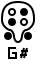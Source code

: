 <?xml version="1.0" encoding="UTF-8"?>
<dia:diagram xmlns:dia="http://www.lysator.liu.se/~alla/dia/">
  <dia:layer name="Segundo Plano" visible="true" connectable="true" active="true">
    <dia:object type="Standard - Beziergon" version="0" id="O0">
      <dia:attribute name="obj_pos">
        <dia:point val="0,-1"/>
      </dia:attribute>
      <dia:attribute name="obj_bb">
        <dia:rectangle val="-0.85,-1.05;0.85,1.05"/>
      </dia:attribute>
      <dia:attribute name="bez_points">
        <dia:point val="0,-1"/>
        <dia:point val="0.8,-1"/>
        <dia:point val="0.8,-0.4"/>
        <dia:point val="0.8,-0.1"/>
        <dia:point val="0.8,0.2"/>
        <dia:point val="0.5,0.4"/>
        <dia:point val="0.4,0.4"/>
        <dia:point val="0.3,0.4"/>
        <dia:point val="0.2,0.6"/>
        <dia:point val="0.2,0.7"/>
        <dia:point val="0.2,0.8"/>
        <dia:point val="0.15,1"/>
        <dia:point val="0,1"/>
        <dia:point val="-0.15,1"/>
        <dia:point val="-0.2,0.8"/>
        <dia:point val="-0.2,0.7"/>
        <dia:point val="-0.2,0.6"/>
        <dia:point val="-0.3,0.4"/>
        <dia:point val="-0.4,0.4"/>
        <dia:point val="-0.5,0.4"/>
        <dia:point val="-0.8,0.2"/>
        <dia:point val="-0.8,-0.1"/>
        <dia:point val="-0.8,-0.4"/>
        <dia:point val="-0.8,-1"/>
      </dia:attribute>
      <dia:attribute name="corner_types">
        <dia:enum val="26590272"/>
        <dia:enum val="0"/>
        <dia:enum val="0"/>
        <dia:enum val="0"/>
        <dia:enum val="0"/>
        <dia:enum val="0"/>
        <dia:enum val="0"/>
        <dia:enum val="0"/>
        <dia:enum val="0"/>
      </dia:attribute>
      <dia:attribute name="show_background">
        <dia:boolean val="true"/>
      </dia:attribute>
    </dia:object>
    <dia:object type="Standard - Ellipse" version="0" id="O1">
      <dia:attribute name="obj_pos">
        <dia:point val="0.15,-0.15"/>
      </dia:attribute>
      <dia:attribute name="obj_bb">
        <dia:rectangle val="0.1,-0.2;0.5,0.2"/>
      </dia:attribute>
      <dia:attribute name="elem_corner">
        <dia:point val="0.15,-0.15"/>
      </dia:attribute>
      <dia:attribute name="elem_width">
        <dia:real val="0.3"/>
      </dia:attribute>
      <dia:attribute name="elem_height">
        <dia:real val="0.3"/>
      </dia:attribute>
      <dia:attribute name="border_width">
        <dia:real val="0.1"/>
      </dia:attribute>
    </dia:object>
    <dia:object type="Standard - Ellipse" version="0" id="O2">
      <dia:attribute name="obj_pos">
        <dia:point val="-0.45,-0.15"/>
      </dia:attribute>
      <dia:attribute name="obj_bb">
        <dia:rectangle val="-0.5,-0.2;-0.1,0.2"/>
      </dia:attribute>
      <dia:attribute name="elem_corner">
        <dia:point val="-0.45,-0.15"/>
      </dia:attribute>
      <dia:attribute name="elem_width">
        <dia:real val="0.3"/>
      </dia:attribute>
      <dia:attribute name="elem_height">
        <dia:real val="0.3"/>
      </dia:attribute>
      <dia:attribute name="border_width">
        <dia:real val="0.1"/>
      </dia:attribute>
      <dia:attribute name="inner_color">
        <dia:color val="#000000ff"/>
      </dia:attribute>
    </dia:object>
    <dia:object type="Standard - Ellipse" version="0" id="O3">
      <dia:attribute name="obj_pos">
        <dia:point val="0.15,-0.65"/>
      </dia:attribute>
      <dia:attribute name="obj_bb">
        <dia:rectangle val="0.1,-0.7;0.5,-0.3"/>
      </dia:attribute>
      <dia:attribute name="elem_corner">
        <dia:point val="0.15,-0.65"/>
      </dia:attribute>
      <dia:attribute name="elem_width">
        <dia:real val="0.3"/>
      </dia:attribute>
      <dia:attribute name="elem_height">
        <dia:real val="0.3"/>
      </dia:attribute>
      <dia:attribute name="border_width">
        <dia:real val="0.1"/>
      </dia:attribute>
      <dia:attribute name="inner_color">
        <dia:color val="#000000ff"/>
      </dia:attribute>
    </dia:object>
    <dia:object type="Standard - Ellipse" version="0" id="O4">
      <dia:attribute name="obj_pos">
        <dia:point val="-0.45,-0.65"/>
      </dia:attribute>
      <dia:attribute name="obj_bb">
        <dia:rectangle val="-0.5,-0.7;-0.1,-0.3"/>
      </dia:attribute>
      <dia:attribute name="elem_corner">
        <dia:point val="-0.45,-0.65"/>
      </dia:attribute>
      <dia:attribute name="elem_width">
        <dia:real val="0.3"/>
      </dia:attribute>
      <dia:attribute name="elem_height">
        <dia:real val="0.3"/>
      </dia:attribute>
      <dia:attribute name="border_width">
        <dia:real val="0.1"/>
      </dia:attribute>
    </dia:object>
    <dia:object type="Standard - Ellipse" version="0" id="O5">
      <dia:attribute name="obj_pos">
        <dia:point val="0.35,0.55"/>
      </dia:attribute>
      <dia:attribute name="obj_bb">
        <dia:rectangle val="0.3,0.5;0.7,0.9"/>
      </dia:attribute>
      <dia:attribute name="elem_corner">
        <dia:point val="0.35,0.55"/>
      </dia:attribute>
      <dia:attribute name="elem_width">
        <dia:real val="0.3"/>
      </dia:attribute>
      <dia:attribute name="elem_height">
        <dia:real val="0.3"/>
      </dia:attribute>
      <dia:attribute name="border_width">
        <dia:real val="0.1"/>
      </dia:attribute>
      <dia:attribute name="inner_color">
        <dia:color val="#000000ff"/>
      </dia:attribute>
    </dia:object>
    <dia:object type="Standard - Ellipse" version="0" id="O6">
      <dia:attribute name="obj_pos">
        <dia:point val="-0.65,0.55"/>
      </dia:attribute>
      <dia:attribute name="obj_bb">
        <dia:rectangle val="-0.7,0.5;-0.3,0.9"/>
      </dia:attribute>
      <dia:attribute name="elem_corner">
        <dia:point val="-0.65,0.55"/>
      </dia:attribute>
      <dia:attribute name="elem_width">
        <dia:real val="0.3"/>
      </dia:attribute>
      <dia:attribute name="elem_height">
        <dia:real val="0.3"/>
      </dia:attribute>
      <dia:attribute name="border_width">
        <dia:real val="0.1"/>
      </dia:attribute>
      <dia:attribute name="inner_color">
        <dia:color val="#000000ff"/>
      </dia:attribute>
    </dia:object>
    <dia:group>
      <dia:attribute name="meta">
        <dia:composite type="dict"/>
      </dia:attribute>
      <dia:attribute name="matrix"/>
      <dia:object type="Standard - Line" version="0" id="O7">
        <dia:attribute name="obj_pos">
          <dia:point val="0.45,1.3"/>
        </dia:attribute>
        <dia:attribute name="obj_bb">
          <dia:rectangle val="0.238,1.238;0.512,1.862"/>
        </dia:attribute>
        <dia:attribute name="conn_endpoints">
          <dia:point val="0.45,1.3"/>
          <dia:point val="0.3,1.8"/>
        </dia:attribute>
        <dia:attribute name="numcp">
          <dia:int val="1"/>
        </dia:attribute>
      </dia:object>
      <dia:object type="Standard - Line" version="0" id="O8">
        <dia:attribute name="obj_pos">
          <dia:point val="0.3,1.3"/>
        </dia:attribute>
        <dia:attribute name="obj_bb">
          <dia:rectangle val="0.088,1.238;0.362,1.862"/>
        </dia:attribute>
        <dia:attribute name="conn_endpoints">
          <dia:point val="0.3,1.3"/>
          <dia:point val="0.15,1.8"/>
        </dia:attribute>
        <dia:attribute name="numcp">
          <dia:int val="1"/>
        </dia:attribute>
      </dia:object>
      <dia:object type="Standard - Line" version="0" id="O9">
        <dia:attribute name="obj_pos">
          <dia:point val="0.5,1.45"/>
        </dia:attribute>
        <dia:attribute name="obj_bb">
          <dia:rectangle val="0.1,1.4;0.55,1.5"/>
        </dia:attribute>
        <dia:attribute name="conn_endpoints">
          <dia:point val="0.5,1.45"/>
          <dia:point val="0.15,1.45"/>
        </dia:attribute>
        <dia:attribute name="numcp">
          <dia:int val="1"/>
        </dia:attribute>
      </dia:object>
      <dia:object type="Standard - Line" version="0" id="O10">
        <dia:attribute name="obj_pos">
          <dia:point val="0.45,1.65"/>
        </dia:attribute>
        <dia:attribute name="obj_bb">
          <dia:rectangle val="0.05,1.6;0.5,1.7"/>
        </dia:attribute>
        <dia:attribute name="conn_endpoints">
          <dia:point val="0.45,1.65"/>
          <dia:point val="0.1,1.65"/>
        </dia:attribute>
        <dia:attribute name="numcp">
          <dia:int val="1"/>
        </dia:attribute>
      </dia:object>
    </dia:group>
    <dia:object type="Standard - PolyLine" version="0" id="O11">
      <dia:attribute name="obj_pos">
        <dia:point val="-0.1,1.3"/>
      </dia:attribute>
      <dia:attribute name="obj_bb">
        <dia:rectangle val="-0.5,1.25;-0.05,1.85"/>
      </dia:attribute>
      <dia:attribute name="poly_points">
        <dia:point val="-0.1,1.3"/>
        <dia:point val="-0.45,1.3"/>
        <dia:point val="-0.45,1.8"/>
        <dia:point val="-0.1,1.8"/>
        <dia:point val="-0.1,1.55"/>
        <dia:point val="-0.3,1.55"/>
      </dia:attribute>
    </dia:object>
  </dia:layer>
</dia:diagram>

